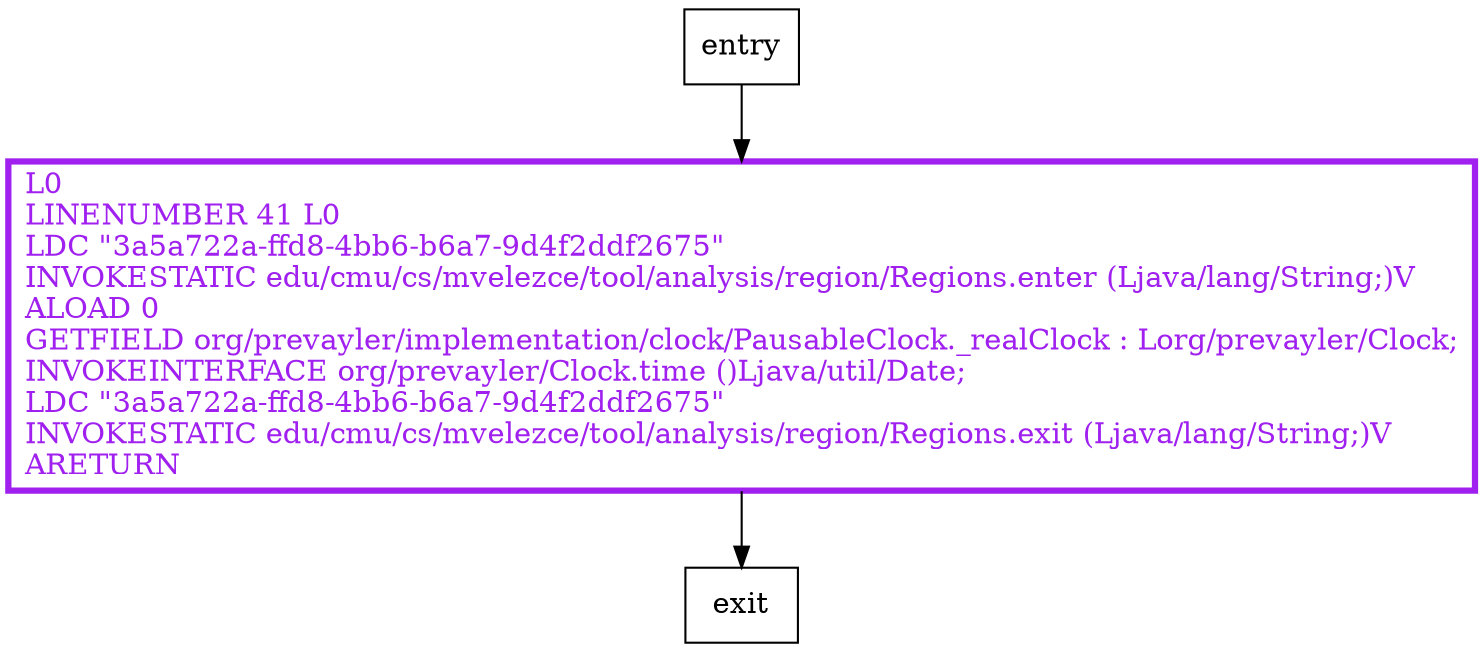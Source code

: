 digraph realTime {
node [shape=record];
1506011769 [label="L0\lLINENUMBER 41 L0\lLDC \"3a5a722a-ffd8-4bb6-b6a7-9d4f2ddf2675\"\lINVOKESTATIC edu/cmu/cs/mvelezce/tool/analysis/region/Regions.enter (Ljava/lang/String;)V\lALOAD 0\lGETFIELD org/prevayler/implementation/clock/PausableClock._realClock : Lorg/prevayler/Clock;\lINVOKEINTERFACE org/prevayler/Clock.time ()Ljava/util/Date;\lLDC \"3a5a722a-ffd8-4bb6-b6a7-9d4f2ddf2675\"\lINVOKESTATIC edu/cmu/cs/mvelezce/tool/analysis/region/Regions.exit (Ljava/lang/String;)V\lARETURN\l"];
entry;
exit;
1506011769 -> exit;
entry -> 1506011769;
1506011769[fontcolor="purple", penwidth=3, color="purple"];
}
